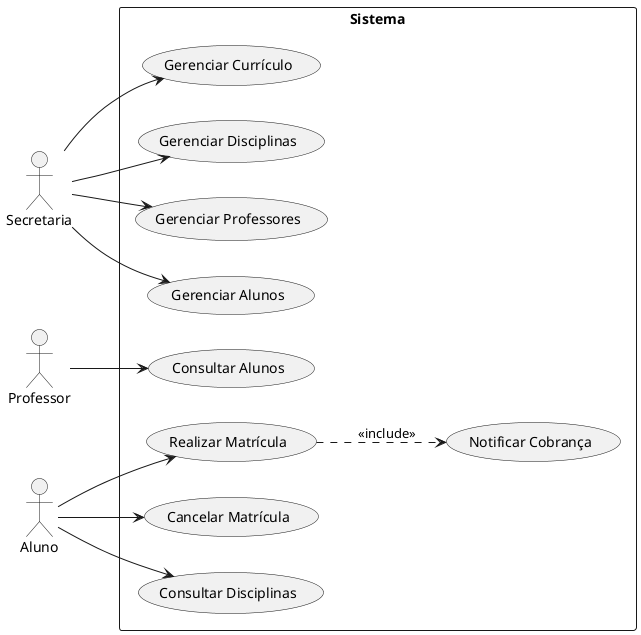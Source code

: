 @startuml
left to right direction

actor "Secretaria" as secretaria
actor "Professor" as professor
actor "Aluno" as aluno

rectangle Sistema {
    usecase "Realizar Matrícula" as UC1
    usecase "Cancelar Matrícula" as UC2
    usecase "Consultar Disciplinas" as UC3
    usecase "Consultar Alunos" as UC4
    usecase "Gerenciar Currículo" as UC5
    usecase "Gerenciar Disciplinas" as UC6
    usecase "Gerenciar Professores" as UC7
    usecase "Gerenciar Alunos" as UC8
    usecase "Notificar Cobrança" as UC9
}

aluno --> UC1
aluno --> UC2
aluno --> UC3
UC1 ..> UC9 :<<include>>
professor --> UC4
secretaria --> UC5
secretaria --> UC6
secretaria --> UC7
secretaria --> UC8

@enduml
